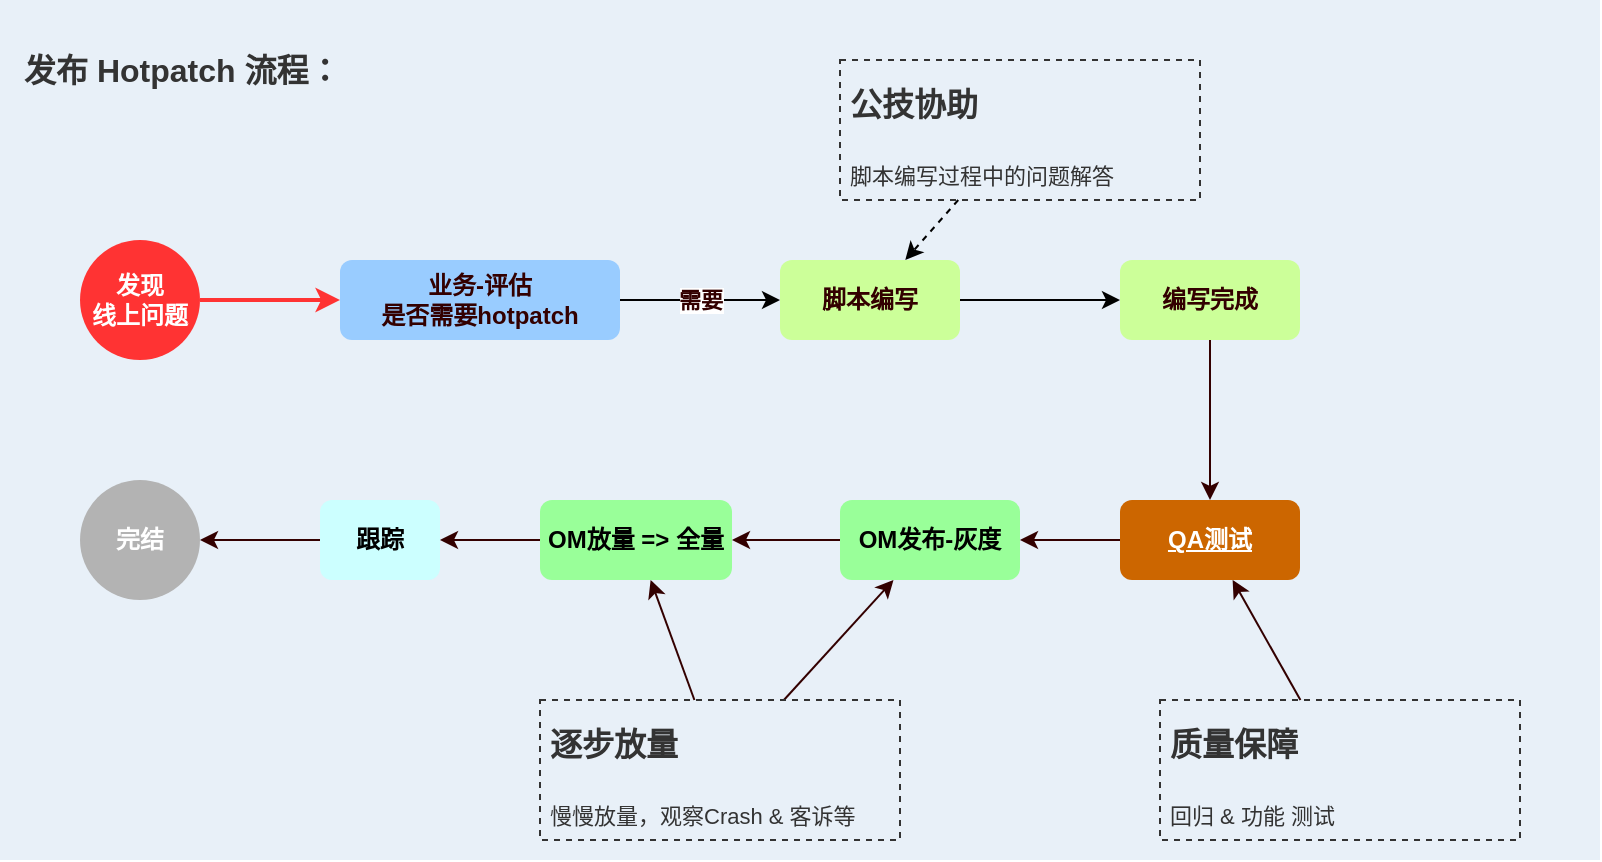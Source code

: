 <mxfile version="20.4.1" type="github">
  <diagram id="XFFuYXcL7q3QXq7yzr7R" name="第 1 页">
    <mxGraphModel dx="1157" dy="1782" grid="1" gridSize="10" guides="1" tooltips="1" connect="1" arrows="1" fold="1" page="1" pageScale="1" pageWidth="827" pageHeight="1169" math="0" shadow="0">
      <root>
        <mxCell id="0" />
        <mxCell id="1" parent="0" />
        <mxCell id="55ylqT-r-mH58-H8UWaI-24" value="" style="rounded=0;whiteSpace=wrap;html=1;dashed=1;dashPattern=1 1;strokeColor=none;fontSize=16;fontColor=#333333;fillColor=#E8F0F8;" vertex="1" parent="1">
          <mxGeometry x="80" y="-50" width="800" height="430" as="geometry" />
        </mxCell>
        <mxCell id="55ylqT-r-mH58-H8UWaI-7" style="edgeStyle=orthogonalEdgeStyle;rounded=0;orthogonalLoop=1;jettySize=auto;html=1;fontColor=#CC0000;strokeColor=#FF3333;strokeWidth=2;" edge="1" parent="1" source="55ylqT-r-mH58-H8UWaI-4" target="55ylqT-r-mH58-H8UWaI-5">
          <mxGeometry relative="1" as="geometry" />
        </mxCell>
        <mxCell id="55ylqT-r-mH58-H8UWaI-4" value="&lt;font&gt;发现&lt;br&gt;线上问题&lt;/font&gt;" style="ellipse;whiteSpace=wrap;html=1;aspect=fixed;fillColor=#FF3333;strokeColor=none;fontStyle=1;fontColor=#FFFFFF;" vertex="1" parent="1">
          <mxGeometry x="120" y="70" width="60" height="60" as="geometry" />
        </mxCell>
        <mxCell id="55ylqT-r-mH58-H8UWaI-9" value="需要" style="edgeStyle=orthogonalEdgeStyle;rounded=0;orthogonalLoop=1;jettySize=auto;html=1;fontColor=#330000;fontStyle=1" edge="1" parent="1" source="55ylqT-r-mH58-H8UWaI-5" target="55ylqT-r-mH58-H8UWaI-8">
          <mxGeometry relative="1" as="geometry" />
        </mxCell>
        <mxCell id="55ylqT-r-mH58-H8UWaI-5" value="业务-评估&lt;br&gt;是否需要hotpatch" style="rounded=1;whiteSpace=wrap;html=1;fontColor=#330000;strokeColor=none;fillColor=#99CCFF;fontStyle=1" vertex="1" parent="1">
          <mxGeometry x="250" y="80" width="140" height="40" as="geometry" />
        </mxCell>
        <mxCell id="55ylqT-r-mH58-H8UWaI-13" style="edgeStyle=orthogonalEdgeStyle;rounded=0;orthogonalLoop=1;jettySize=auto;html=1;fontColor=#CC0000;" edge="1" parent="1" source="55ylqT-r-mH58-H8UWaI-8" target="55ylqT-r-mH58-H8UWaI-12">
          <mxGeometry relative="1" as="geometry" />
        </mxCell>
        <mxCell id="55ylqT-r-mH58-H8UWaI-8" value="脚本编写" style="rounded=1;whiteSpace=wrap;html=1;fontColor=#330000;strokeColor=none;fillColor=#CCFF99;fontStyle=1" vertex="1" parent="1">
          <mxGeometry x="470" y="80" width="90" height="40" as="geometry" />
        </mxCell>
        <mxCell id="55ylqT-r-mH58-H8UWaI-11" style="rounded=0;orthogonalLoop=1;jettySize=auto;html=1;fontColor=#CC0000;dashed=1;" edge="1" parent="1" source="55ylqT-r-mH58-H8UWaI-10" target="55ylqT-r-mH58-H8UWaI-8">
          <mxGeometry relative="1" as="geometry" />
        </mxCell>
        <mxCell id="55ylqT-r-mH58-H8UWaI-10" value="&lt;p style=&quot;line-height: 0.8;&quot;&gt;&lt;/p&gt;&lt;h1&gt;&lt;font style=&quot;font-size: 16px; line-height: 0.7;&quot;&gt;公技协助&lt;/font&gt;&lt;/h1&gt;&lt;p&gt;&lt;font style=&quot;font-size: 11px;&quot;&gt;脚本编写过程中的问题解答&lt;/font&gt;&lt;/p&gt;&lt;p&gt;&lt;/p&gt;" style="text;html=1;strokeColor=#333333;fillColor=none;spacing=5;spacingTop=-20;whiteSpace=wrap;overflow=hidden;rounded=0;fontColor=#333333;dashed=1;" vertex="1" parent="1">
          <mxGeometry x="500" y="-20" width="180" height="70" as="geometry" />
        </mxCell>
        <mxCell id="55ylqT-r-mH58-H8UWaI-19" style="edgeStyle=none;rounded=0;orthogonalLoop=1;jettySize=auto;html=1;strokeColor=#330000;strokeWidth=1;fontSize=16;fontColor=#330000;" edge="1" parent="1" source="55ylqT-r-mH58-H8UWaI-12" target="55ylqT-r-mH58-H8UWaI-14">
          <mxGeometry relative="1" as="geometry" />
        </mxCell>
        <mxCell id="55ylqT-r-mH58-H8UWaI-12" value="编写完成" style="rounded=1;whiteSpace=wrap;html=1;fontColor=#330000;strokeColor=none;fillColor=#CCFF99;fontStyle=1" vertex="1" parent="1">
          <mxGeometry x="640" y="80" width="90" height="40" as="geometry" />
        </mxCell>
        <mxCell id="55ylqT-r-mH58-H8UWaI-20" style="edgeStyle=none;rounded=0;orthogonalLoop=1;jettySize=auto;html=1;strokeColor=#330000;strokeWidth=1;fontSize=16;fontColor=#330000;" edge="1" parent="1" source="55ylqT-r-mH58-H8UWaI-14" target="55ylqT-r-mH58-H8UWaI-15">
          <mxGeometry relative="1" as="geometry" />
        </mxCell>
        <mxCell id="55ylqT-r-mH58-H8UWaI-14" value="QA测试" style="rounded=1;whiteSpace=wrap;html=1;fontColor=#FFFFFF;strokeColor=none;fillColor=#CC6600;fontStyle=5" vertex="1" parent="1">
          <mxGeometry x="640" y="200" width="90" height="40" as="geometry" />
        </mxCell>
        <mxCell id="55ylqT-r-mH58-H8UWaI-21" style="edgeStyle=none;rounded=0;orthogonalLoop=1;jettySize=auto;html=1;strokeColor=#330000;strokeWidth=1;fontSize=16;fontColor=#330000;" edge="1" parent="1" source="55ylqT-r-mH58-H8UWaI-15" target="55ylqT-r-mH58-H8UWaI-16">
          <mxGeometry relative="1" as="geometry" />
        </mxCell>
        <mxCell id="55ylqT-r-mH58-H8UWaI-15" value="OM发布-灰度" style="rounded=1;whiteSpace=wrap;html=1;fontColor=#000000;strokeColor=none;fillColor=#99FF99;fontStyle=1" vertex="1" parent="1">
          <mxGeometry x="500" y="200" width="90" height="40" as="geometry" />
        </mxCell>
        <mxCell id="55ylqT-r-mH58-H8UWaI-22" style="edgeStyle=none;rounded=0;orthogonalLoop=1;jettySize=auto;html=1;strokeColor=#330000;strokeWidth=1;fontSize=16;fontColor=#000000;" edge="1" parent="1" source="55ylqT-r-mH58-H8UWaI-16" target="55ylqT-r-mH58-H8UWaI-17">
          <mxGeometry relative="1" as="geometry" />
        </mxCell>
        <mxCell id="55ylqT-r-mH58-H8UWaI-16" value="OM放量 =&amp;gt; 全量" style="rounded=1;whiteSpace=wrap;html=1;fontColor=#000000;fillColor=#99FF99;strokeColor=none;fontStyle=1" vertex="1" parent="1">
          <mxGeometry x="350" y="200" width="96" height="40" as="geometry" />
        </mxCell>
        <mxCell id="55ylqT-r-mH58-H8UWaI-23" style="edgeStyle=none;rounded=0;orthogonalLoop=1;jettySize=auto;html=1;strokeColor=#330000;strokeWidth=1;fontSize=16;fontColor=#000000;" edge="1" parent="1" source="55ylqT-r-mH58-H8UWaI-17" target="55ylqT-r-mH58-H8UWaI-18">
          <mxGeometry relative="1" as="geometry" />
        </mxCell>
        <mxCell id="55ylqT-r-mH58-H8UWaI-17" value="跟踪" style="rounded=1;whiteSpace=wrap;html=1;fontColor=#000000;strokeColor=none;fillColor=#CCFFFF;fontStyle=1" vertex="1" parent="1">
          <mxGeometry x="240" y="200" width="60" height="40" as="geometry" />
        </mxCell>
        <mxCell id="55ylqT-r-mH58-H8UWaI-18" value="&lt;font&gt;完结&lt;/font&gt;" style="ellipse;whiteSpace=wrap;html=1;aspect=fixed;strokeColor=none;fillColor=#B3B3B3;fontColor=#FFFFFF;fontStyle=1" vertex="1" parent="1">
          <mxGeometry x="120" y="190" width="60" height="60" as="geometry" />
        </mxCell>
        <mxCell id="55ylqT-r-mH58-H8UWaI-26" style="edgeStyle=none;rounded=0;orthogonalLoop=1;jettySize=auto;html=1;strokeColor=#330000;strokeWidth=1;fontSize=16;fontColor=#333333;" edge="1" parent="1" source="55ylqT-r-mH58-H8UWaI-25" target="55ylqT-r-mH58-H8UWaI-14">
          <mxGeometry relative="1" as="geometry" />
        </mxCell>
        <mxCell id="55ylqT-r-mH58-H8UWaI-25" value="&lt;p style=&quot;line-height: 0.8;&quot;&gt;&lt;/p&gt;&lt;h1&gt;&lt;span style=&quot;font-size: 16px;&quot;&gt;质量保障&lt;/span&gt;&lt;/h1&gt;&lt;p&gt;&lt;span style=&quot;font-size: 11px;&quot;&gt;回归 &amp;amp; 功能 测试&lt;/span&gt;&lt;/p&gt;&lt;p&gt;&lt;/p&gt;" style="text;html=1;strokeColor=#333333;fillColor=none;spacing=5;spacingTop=-20;whiteSpace=wrap;overflow=hidden;rounded=0;fontColor=#333333;dashed=1;" vertex="1" parent="1">
          <mxGeometry x="660" y="300" width="180" height="70" as="geometry" />
        </mxCell>
        <mxCell id="55ylqT-r-mH58-H8UWaI-28" style="edgeStyle=none;rounded=0;orthogonalLoop=1;jettySize=auto;html=1;strokeColor=#330000;strokeWidth=1;fontSize=16;fontColor=#333333;" edge="1" parent="1" source="55ylqT-r-mH58-H8UWaI-27" target="55ylqT-r-mH58-H8UWaI-15">
          <mxGeometry relative="1" as="geometry" />
        </mxCell>
        <mxCell id="55ylqT-r-mH58-H8UWaI-29" style="edgeStyle=none;rounded=0;orthogonalLoop=1;jettySize=auto;html=1;strokeColor=#330000;strokeWidth=1;fontSize=16;fontColor=#333333;" edge="1" parent="1" source="55ylqT-r-mH58-H8UWaI-27" target="55ylqT-r-mH58-H8UWaI-16">
          <mxGeometry relative="1" as="geometry" />
        </mxCell>
        <mxCell id="55ylqT-r-mH58-H8UWaI-27" value="&lt;p style=&quot;line-height: 0.8;&quot;&gt;&lt;/p&gt;&lt;h1&gt;&lt;span style=&quot;font-size: 16px;&quot;&gt;逐步放量&lt;/span&gt;&lt;/h1&gt;&lt;p&gt;&lt;span style=&quot;font-size: 11px;&quot;&gt;慢慢放量，观察Crash &amp;amp; 客诉等&lt;/span&gt;&lt;/p&gt;&lt;p&gt;&lt;/p&gt;" style="text;html=1;strokeColor=#333333;fillColor=none;spacing=5;spacingTop=-20;whiteSpace=wrap;overflow=hidden;rounded=0;fontColor=#333333;dashed=1;" vertex="1" parent="1">
          <mxGeometry x="350" y="300" width="180" height="70" as="geometry" />
        </mxCell>
        <mxCell id="55ylqT-r-mH58-H8UWaI-30" value="&lt;b&gt;发布 Hotpatch 流程：&lt;/b&gt;" style="text;html=1;strokeColor=none;fillColor=none;align=left;verticalAlign=middle;whiteSpace=wrap;rounded=0;dashed=1;fontSize=16;fontColor=#333333;" vertex="1" parent="1">
          <mxGeometry x="90" y="-30" width="210" height="30" as="geometry" />
        </mxCell>
      </root>
    </mxGraphModel>
  </diagram>
</mxfile>
